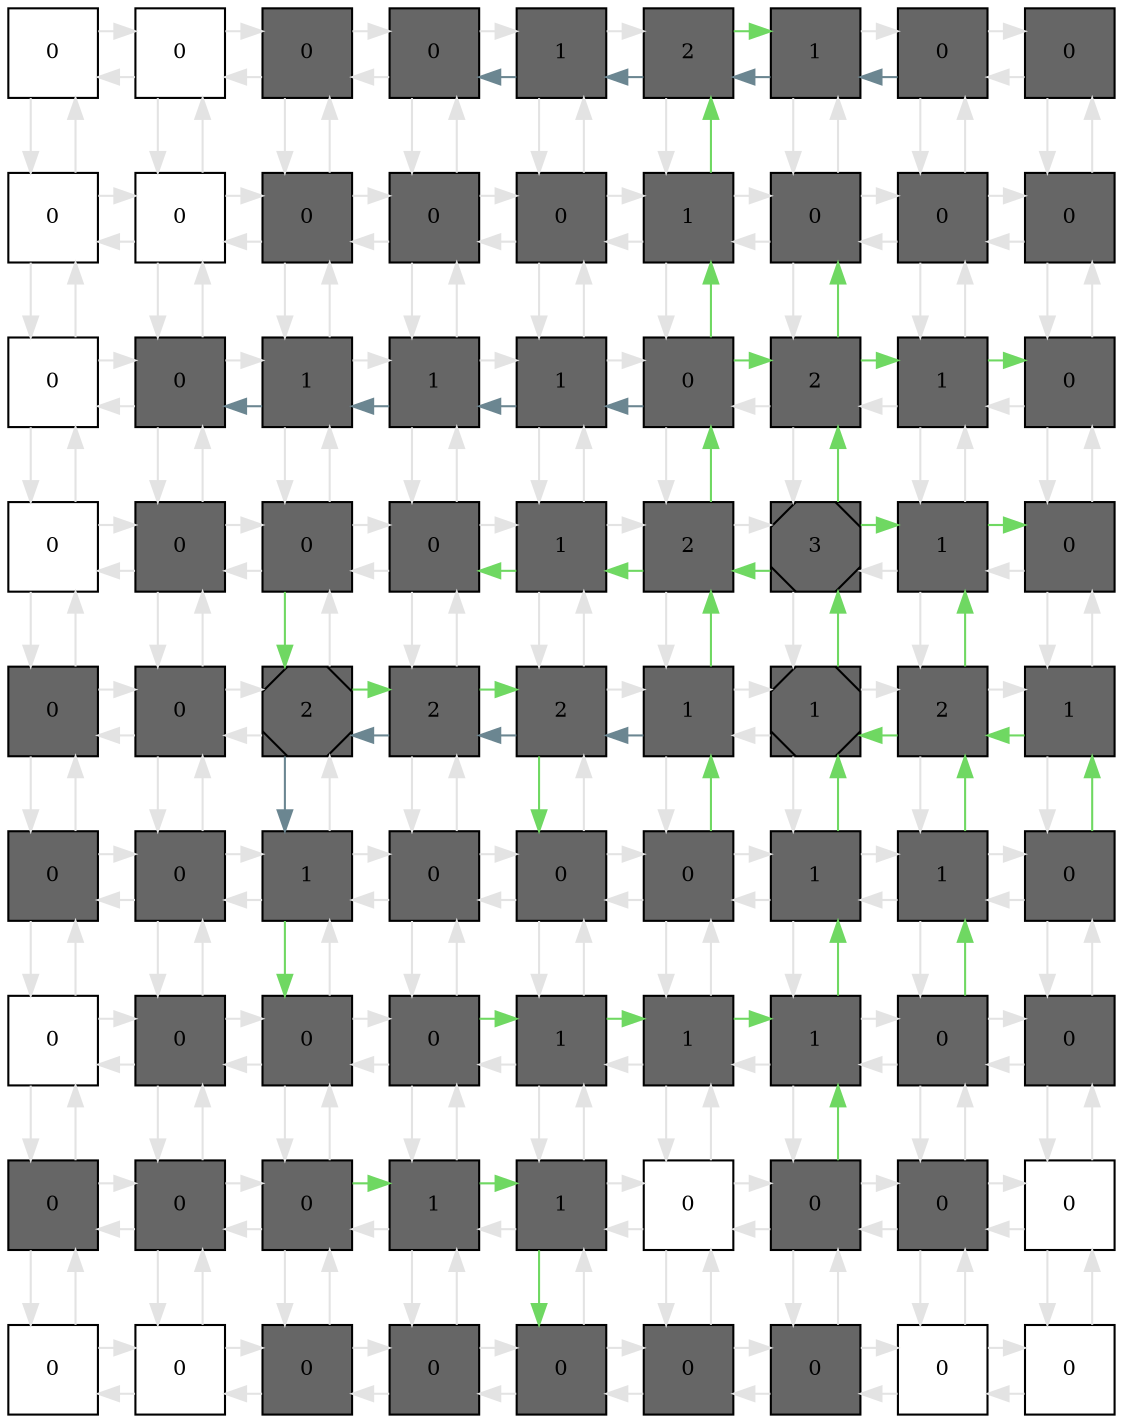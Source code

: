 digraph layout  {
rankdir=TB;
splines=ortho;
node [fixedsize=false, style=filled, width="0.6"];
edge [constraint=false];
0 [fillcolor="#FFFFFF", fontsize=10, label=0, shape=square, tooltip="name: None,\nin_degree: 2,\nout_degree: 2"];
1 [fillcolor="#FFFFFF", fontsize=10, label=0, shape=square, tooltip="name: None,\nin_degree: 3,\nout_degree: 3"];
2 [fillcolor="#666666", fontsize=10, label=0, shape=square, tooltip="name:  MMP1_10 ,\nin_degree: 3,\nout_degree: 3"];
3 [fillcolor="#666666", fontsize=10, label=0, shape=square, tooltip="name:  Plasmin ,\nin_degree: 3,\nout_degree: 3"];
4 [fillcolor="#666666", fontsize=10, label=1, shape=square, tooltip="name:  PAI-1 ,\nin_degree: 3,\nout_degree: 3"];
5 [fillcolor="#666666", fontsize=10, label=2, shape=square, tooltip="name:  cMYC ,\nin_degree: 3,\nout_degree: 3"];
6 [fillcolor="#666666", fontsize=10, label=1, shape=square, tooltip="name:  EGR1 ,\nin_degree: 3,\nout_degree: 3"];
7 [fillcolor="#666666", fontsize=10, label=0, shape=square, tooltip="name:  uPA ,\nin_degree: 3,\nout_degree: 3"];
8 [fillcolor="#666666", fontsize=10, label=0, shape=square, tooltip="name:  uPAR ,\nin_degree: 2,\nout_degree: 2"];
9 [fillcolor="#FFFFFF", fontsize=10, label=0, shape=square, tooltip="name: None,\nin_degree: 3,\nout_degree: 3"];
10 [fillcolor="#FFFFFF", fontsize=10, label=0, shape=square, tooltip="name: None,\nin_degree: 4,\nout_degree: 4"];
11 [fillcolor="#666666", fontsize=10, label=0, shape=square, tooltip="name:  ECM ,\nin_degree: 4,\nout_degree: 4"];
12 [fillcolor="#666666", fontsize=10, label=0, shape=square, tooltip="name:  CDKN1A ,\nin_degree: 4,\nout_degree: 4"];
13 [fillcolor="#666666", fontsize=10, label=0, shape=square, tooltip="name:  STAT3 ,\nin_degree: 4,\nout_degree: 4"];
14 [fillcolor="#666666", fontsize=10, label=1, shape=square, tooltip="name:  CCL20 ,\nin_degree: 4,\nout_degree: 4"];
15 [fillcolor="#666666", fontsize=10, label=0, shape=square, tooltip="name:  CTGF ,\nin_degree: 4,\nout_degree: 4"];
16 [fillcolor="#666666", fontsize=10, label=0, shape=square, tooltip="name:  CellMigration ,\nin_degree: 4,\nout_degree: 4"];
17 [fillcolor="#666666", fontsize=10, label=0, shape=square, tooltip="name:  AP1 ,\nin_degree: 3,\nout_degree: 3"];
18 [fillcolor="#FFFFFF", fontsize=10, label=0, shape=square, tooltip="name: None,\nin_degree: 3,\nout_degree: 3"];
19 [fillcolor="#666666", fontsize=10, label=0, shape=square, tooltip="name:  RSK ,\nin_degree: 4,\nout_degree: 4"];
20 [fillcolor="#666666", fontsize=10, label=1, shape=square, tooltip="name:  Proliferation ,\nin_degree: 4,\nout_degree: 4"];
21 [fillcolor="#666666", fontsize=10, label=1, shape=square, tooltip="name:  CDK2 ,\nin_degree: 4,\nout_degree: 4"];
22 [fillcolor="#666666", fontsize=10, label=1, shape=square, tooltip="name:  ETS ,\nin_degree: 4,\nout_degree: 4"];
23 [fillcolor="#666666", fontsize=10, label=0, shape=square, tooltip="name:  Erk ,\nin_degree: 4,\nout_degree: 4"];
24 [fillcolor="#666666", fontsize=10, label=2, shape=square, tooltip="name:  IL8 ,\nin_degree: 4,\nout_degree: 4"];
25 [fillcolor="#666666", fontsize=10, label=1, shape=square, tooltip="name:  PTGS2 ,\nin_degree: 4,\nout_degree: 4"];
26 [fillcolor="#666666", fontsize=10, label=0, shape=square, tooltip="name:  cFOS ,\nin_degree: 3,\nout_degree: 3"];
27 [fillcolor="#FFFFFF", fontsize=10, label=0, shape=square, tooltip="name: None,\nin_degree: 3,\nout_degree: 3"];
28 [fillcolor="#666666", fontsize=10, label=0, shape=square, tooltip="name:  CREB ,\nin_degree: 4,\nout_degree: 4"];
29 [fillcolor="#666666", fontsize=10, label=0, shape=square, tooltip="name:  Integrins ,\nin_degree: 4,\nout_degree: 4"];
30 [fillcolor="#666666", fontsize=10, label=0, shape=square, tooltip="name:  CyclinD ,\nin_degree: 4,\nout_degree: 4"];
31 [fillcolor="#666666", fontsize=10, label=1, shape=square, tooltip="name:  CDKN2A ,\nin_degree: 4,\nout_degree: 4"];
32 [fillcolor="#666666", fontsize=10, label=2, shape=square, tooltip="name:  Elk1 ,\nin_degree: 4,\nout_degree: 4"];
33 [fillcolor="#666666", fontsize=10, label=3, shape=Msquare, tooltip="name:  ATF2 ,\nin_degree: 4,\nout_degree: 4"];
34 [fillcolor="#666666", fontsize=10, label=1, shape=square, tooltip="name:  JNK ,\nin_degree: 4,\nout_degree: 4"];
35 [fillcolor="#666666", fontsize=10, label=0, shape=square, tooltip="name:  cJUN ,\nin_degree: 3,\nout_degree: 3"];
36 [fillcolor="#666666", fontsize=10, label=0, shape=square, tooltip="name:  Ca ,\nin_degree: 3,\nout_degree: 3"];
37 [fillcolor="#666666", fontsize=10, label=0, shape=square, tooltip="name:  DAG ,\nin_degree: 4,\nout_degree: 4"];
38 [fillcolor="#666666", fontsize=10, label=2, shape=Msquare, tooltip="name:  PKC ,\nin_degree: 4,\nout_degree: 4"];
39 [fillcolor="#666666", fontsize=10, label=2, shape=square, tooltip="name:  AKAP12 ,\nin_degree: 4,\nout_degree: 4"];
40 [fillcolor="#666666", fontsize=10, label=2, shape=square, tooltip="name:  DUSP1 ,\nin_degree: 4,\nout_degree: 4"];
41 [fillcolor="#666666", fontsize=10, label=1, shape=square, tooltip="name:  HBEGF ,\nin_degree: 4,\nout_degree: 4"];
42 [fillcolor="#666666", fontsize=10, label=1, shape=Msquare, tooltip="name:  p38 ,\nin_degree: 4,\nout_degree: 4"];
43 [fillcolor="#666666", fontsize=10, label=2, shape=square, tooltip="name:  Mekk7 ,\nin_degree: 4,\nout_degree: 4"];
44 [fillcolor="#666666", fontsize=10, label=1, shape=square, tooltip="name:  Mkk6 ,\nin_degree: 3,\nout_degree: 3"];
45 [fillcolor="#666666", fontsize=10, label=0, shape=square, tooltip="name:  IP3 ,\nin_degree: 3,\nout_degree: 3"];
46 [fillcolor="#666666", fontsize=10, label=0, shape=square, tooltip="name:  PLC_g ,\nin_degree: 4,\nout_degree: 4"];
47 [fillcolor="#666666", fontsize=10, label=1, shape=square, tooltip="name:  EGFR ,\nin_degree: 4,\nout_degree: 4"];
48 [fillcolor="#666666", fontsize=10, label=0, shape=square, tooltip="name:  EGF ,\nin_degree: 4,\nout_degree: 4"];
49 [fillcolor="#666666", fontsize=10, label=0, shape=square, tooltip="name:  Raf ,\nin_degree: 4,\nout_degree: 4"];
50 [fillcolor="#666666", fontsize=10, label=0, shape=square, tooltip="name:  Mek ,\nin_degree: 4,\nout_degree: 4"];
51 [fillcolor="#666666", fontsize=10, label=1, shape=square, tooltip="name:  PAK2 ,\nin_degree: 4,\nout_degree: 4"];
52 [fillcolor="#666666", fontsize=10, label=1, shape=square, tooltip="name:  Mekk1 ,\nin_degree: 4,\nout_degree: 4"];
53 [fillcolor="#666666", fontsize=10, label=0, shape=square, tooltip="name:  Mkk3 ,\nin_degree: 3,\nout_degree: 3"];
54 [fillcolor="#FFFFFF", fontsize=10, label=0, shape=square, tooltip="name: None,\nin_degree: 3,\nout_degree: 3"];
55 [fillcolor="#666666", fontsize=10, label=0, shape=square, tooltip="name:  PI3K ,\nin_degree: 4,\nout_degree: 4"];
56 [fillcolor="#666666", fontsize=10, label=0, shape=square, tooltip="name:  Fak ,\nin_degree: 4,\nout_degree: 4"];
57 [fillcolor="#666666", fontsize=10, label=0, shape=square, tooltip="name:  Akt ,\nin_degree: 4,\nout_degree: 4"];
58 [fillcolor="#666666", fontsize=10, label=1, shape=square, tooltip="name:  Ras ,\nin_degree: 4,\nout_degree: 4"];
59 [fillcolor="#666666", fontsize=10, label=1, shape=square, tooltip="name:  PAK3 ,\nin_degree: 4,\nout_degree: 4"];
60 [fillcolor="#666666", fontsize=10, label=1, shape=square, tooltip="name:  Cdc42_Rac1 ,\nin_degree: 4,\nout_degree: 4"];
61 [fillcolor="#666666", fontsize=10, label=0, shape=square, tooltip="name:  Mkk4 ,\nin_degree: 4,\nout_degree: 4"];
62 [fillcolor="#666666", fontsize=10, label=0, shape=square, tooltip="name:  MLK3 ,\nin_degree: 3,\nout_degree: 3"];
63 [fillcolor="#666666", fontsize=10, label=0, shape=square, tooltip="name:  HGF ,\nin_degree: 3,\nout_degree: 3"];
64 [fillcolor="#666666", fontsize=10, label=0, shape=square, tooltip="name:  MET ,\nin_degree: 4,\nout_degree: 4"];
65 [fillcolor="#666666", fontsize=10, label=0, shape=square, tooltip="name:  Shc ,\nin_degree: 4,\nout_degree: 4"];
66 [fillcolor="#666666", fontsize=10, label=1, shape=square, tooltip="name:  PTEN ,\nin_degree: 4,\nout_degree: 4"];
67 [fillcolor="#666666", fontsize=10, label=1, shape=square, tooltip="name:  SOS ,\nin_degree: 4,\nout_degree: 4"];
68 [fillcolor="#FFFFFF", fontsize=10, label=0, shape=square, tooltip="name: None,\nin_degree: 4,\nout_degree: 4"];
69 [fillcolor="#666666", fontsize=10, label=0, shape=square, tooltip="name:  PAK1 ,\nin_degree: 4,\nout_degree: 4"];
70 [fillcolor="#666666", fontsize=10, label=0, shape=square, tooltip="name:  Mekk4 ,\nin_degree: 4,\nout_degree: 4"];
71 [fillcolor="#FFFFFF", fontsize=10, label=0, shape=square, tooltip="name: None,\nin_degree: 3,\nout_degree: 3"];
72 [fillcolor="#FFFFFF", fontsize=10, label=0, shape=square, tooltip="name: None,\nin_degree: 2,\nout_degree: 2"];
73 [fillcolor="#FFFFFF", fontsize=10, label=0, shape=square, tooltip="name: None,\nin_degree: 3,\nout_degree: 3"];
74 [fillcolor="#666666", fontsize=10, label=0, shape=square, tooltip="name:  Rap1 ,\nin_degree: 3,\nout_degree: 3"];
75 [fillcolor="#666666", fontsize=10, label=0, shape=square, tooltip="name:  C3G ,\nin_degree: 3,\nout_degree: 3"];
76 [fillcolor="#666666", fontsize=10, label=0, shape=square, tooltip="name:  Grb2 ,\nin_degree: 3,\nout_degree: 3"];
77 [fillcolor="#666666", fontsize=10, label=0, shape=square, tooltip="name:  CRKL ,\nin_degree: 3,\nout_degree: 3"];
78 [fillcolor="#666666", fontsize=10, label=0, shape=square, tooltip="name:  DOCK180 ,\nin_degree: 3,\nout_degree: 3"];
79 [fillcolor="#FFFFFF", fontsize=10, label=0, shape=square, tooltip="name: None,\nin_degree: 3,\nout_degree: 3"];
80 [fillcolor="#FFFFFF", fontsize=10, label=0, shape=square, tooltip="name: None,\nin_degree: 2,\nout_degree: 2"];
0 -> 1  [color=grey89, style="penwidth(0.1)", tooltip=" ", weight=1];
0 -> 9  [color=grey89, style="penwidth(0.1)", tooltip=" ", weight=1];
1 -> 0  [color=grey89, style="penwidth(0.1)", tooltip=" ", weight=1];
1 -> 2  [color=grey89, style="penwidth(0.1)", tooltip=" ", weight=1];
1 -> 10  [color=grey89, style="penwidth(0.1)", tooltip=" ", weight=1];
2 -> 1  [color=grey89, style="penwidth(0.1)", tooltip=" ", weight=1];
2 -> 3  [color=grey89, style="penwidth(0.1)", tooltip=" ", weight=1];
2 -> 11  [color=grey89, style="penwidth(0.1)", tooltip=" ", weight=1];
3 -> 2  [color=grey89, style="penwidth(0.1)", tooltip=" ", weight=1];
3 -> 4  [color=grey89, style="penwidth(0.1)", tooltip=" ", weight=1];
3 -> 12  [color=grey89, style="penwidth(0.1)", tooltip=" ", weight=1];
4 -> 3  [color="#6B8691", style="penwidth(0.1)", tooltip="7( uPA ) to 3( Plasmin )", weight=1];
4 -> 5  [color=grey89, style="penwidth(0.1)", tooltip=" ", weight=1];
4 -> 13  [color=grey89, style="penwidth(0.1)", tooltip=" ", weight=1];
5 -> 4  [color="#6B8691", style="penwidth(0.1)", tooltip="7( uPA ) to 3( Plasmin )", weight=1];
5 -> 6  [color="#6FD862", style="penwidth(0.1)", tooltip="23( Erk ) to 6( EGR1 )", weight=1];
5 -> 14  [color=grey89, style="penwidth(0.1)", tooltip=" ", weight=1];
6 -> 5  [color="#6B8691", style="penwidth(0.1)", tooltip="7( uPA ) to 3( Plasmin )", weight=1];
6 -> 7  [color=grey89, style="penwidth(0.1)", tooltip=" ", weight=1];
6 -> 15  [color=grey89, style="penwidth(0.1)", tooltip=" ", weight=1];
7 -> 6  [color="#6B8691", style="penwidth(0.1)", tooltip="7( uPA ) to 3( Plasmin )", weight=1];
7 -> 8  [color=grey89, style="penwidth(0.1)", tooltip=" ", weight=1];
7 -> 16  [color=grey89, style="penwidth(0.1)", tooltip=" ", weight=1];
8 -> 7  [color=grey89, style="penwidth(0.1)", tooltip=" ", weight=1];
8 -> 17  [color=grey89, style="penwidth(0.1)", tooltip=" ", weight=1];
9 -> 0  [color=grey89, style="penwidth(0.1)", tooltip=" ", weight=1];
9 -> 10  [color=grey89, style="penwidth(0.1)", tooltip=" ", weight=1];
9 -> 18  [color=grey89, style="penwidth(0.1)", tooltip=" ", weight=1];
10 -> 1  [color=grey89, style="penwidth(0.1)", tooltip=" ", weight=1];
10 -> 9  [color=grey89, style="penwidth(0.1)", tooltip=" ", weight=1];
10 -> 11  [color=grey89, style="penwidth(0.1)", tooltip=" ", weight=1];
10 -> 19  [color=grey89, style="penwidth(0.1)", tooltip=" ", weight=1];
11 -> 2  [color=grey89, style="penwidth(0.1)", tooltip=" ", weight=1];
11 -> 10  [color=grey89, style="penwidth(0.1)", tooltip=" ", weight=1];
11 -> 12  [color=grey89, style="penwidth(0.1)", tooltip=" ", weight=1];
11 -> 20  [color=grey89, style="penwidth(0.1)", tooltip=" ", weight=1];
12 -> 3  [color=grey89, style="penwidth(0.1)", tooltip=" ", weight=1];
12 -> 11  [color=grey89, style="penwidth(0.1)", tooltip=" ", weight=1];
12 -> 13  [color=grey89, style="penwidth(0.1)", tooltip=" ", weight=1];
12 -> 21  [color=grey89, style="penwidth(0.1)", tooltip=" ", weight=1];
13 -> 4  [color=grey89, style="penwidth(0.1)", tooltip=" ", weight=1];
13 -> 12  [color=grey89, style="penwidth(0.1)", tooltip=" ", weight=1];
13 -> 14  [color=grey89, style="penwidth(0.1)", tooltip=" ", weight=1];
13 -> 22  [color=grey89, style="penwidth(0.1)", tooltip=" ", weight=1];
14 -> 5  [color="#6FD862", style="penwidth(0.1)", tooltip="23( Erk ) to 6( EGR1 )", weight=1];
14 -> 13  [color=grey89, style="penwidth(0.1)", tooltip=" ", weight=1];
14 -> 15  [color=grey89, style="penwidth(0.1)", tooltip=" ", weight=1];
14 -> 23  [color=grey89, style="penwidth(0.1)", tooltip=" ", weight=1];
15 -> 6  [color=grey89, style="penwidth(0.1)", tooltip=" ", weight=1];
15 -> 14  [color=grey89, style="penwidth(0.1)", tooltip=" ", weight=1];
15 -> 16  [color=grey89, style="penwidth(0.1)", tooltip=" ", weight=1];
15 -> 24  [color=grey89, style="penwidth(0.1)", tooltip=" ", weight=1];
16 -> 7  [color=grey89, style="penwidth(0.1)", tooltip=" ", weight=1];
16 -> 15  [color=grey89, style="penwidth(0.1)", tooltip=" ", weight=1];
16 -> 17  [color=grey89, style="penwidth(0.1)", tooltip=" ", weight=1];
16 -> 25  [color=grey89, style="penwidth(0.1)", tooltip=" ", weight=1];
17 -> 8  [color=grey89, style="penwidth(0.1)", tooltip=" ", weight=1];
17 -> 16  [color=grey89, style="penwidth(0.1)", tooltip=" ", weight=1];
17 -> 26  [color=grey89, style="penwidth(0.1)", tooltip=" ", weight=1];
18 -> 9  [color=grey89, style="penwidth(0.1)", tooltip=" ", weight=1];
18 -> 19  [color=grey89, style="penwidth(0.1)", tooltip=" ", weight=1];
18 -> 27  [color=grey89, style="penwidth(0.1)", tooltip=" ", weight=1];
19 -> 10  [color=grey89, style="penwidth(0.1)", tooltip=" ", weight=1];
19 -> 18  [color=grey89, style="penwidth(0.1)", tooltip=" ", weight=1];
19 -> 20  [color=grey89, style="penwidth(0.1)", tooltip=" ", weight=1];
19 -> 28  [color=grey89, style="penwidth(0.1)", tooltip=" ", weight=1];
20 -> 11  [color=grey89, style="penwidth(0.1)", tooltip=" ", weight=1];
20 -> 19  [color="#6B8691", style="penwidth(0.1)", tooltip="23( Erk ) to 19( RSK )", weight=1];
20 -> 21  [color=grey89, style="penwidth(0.1)", tooltip=" ", weight=1];
20 -> 29  [color=grey89, style="penwidth(0.1)", tooltip=" ", weight=1];
21 -> 12  [color=grey89, style="penwidth(0.1)", tooltip=" ", weight=1];
21 -> 20  [color="#6B8691", style="penwidth(0.1)", tooltip="23( Erk ) to 19( RSK )", weight=1];
21 -> 22  [color=grey89, style="penwidth(0.1)", tooltip=" ", weight=1];
21 -> 30  [color=grey89, style="penwidth(0.1)", tooltip=" ", weight=1];
22 -> 13  [color=grey89, style="penwidth(0.1)", tooltip=" ", weight=1];
22 -> 21  [color="#6B8691", style="penwidth(0.1)", tooltip="23( Erk ) to 19( RSK )", weight=1];
22 -> 23  [color=grey89, style="penwidth(0.1)", tooltip=" ", weight=1];
22 -> 31  [color=grey89, style="penwidth(0.1)", tooltip=" ", weight=1];
23 -> 14  [color="#6FD862", style="penwidth(0.1)", tooltip="23( Erk ) to 6( EGR1 )", weight=1];
23 -> 22  [color="#6B8691", style="penwidth(0.1)", tooltip="23( Erk ) to 19( RSK )", weight=1];
23 -> 24  [color="#6FD862", style="penwidth(0.1)", tooltip="23( Erk ) to 26( cFOS )", weight=1];
23 -> 32  [color=grey89, style="penwidth(0.1)", tooltip=" ", weight=1];
24 -> 15  [color="#6FD862", style="penwidth(0.1)", tooltip="42( p38 ) to 15( CTGF )", weight=1];
24 -> 23  [color=grey89, style="penwidth(0.1)", tooltip=" ", weight=1];
24 -> 25  [color="#6FD862", style="penwidth(0.1)", tooltip="23( Erk ) to 26( cFOS )", weight=1];
24 -> 33  [color=grey89, style="penwidth(0.1)", tooltip=" ", weight=1];
25 -> 16  [color=grey89, style="penwidth(0.1)", tooltip=" ", weight=1];
25 -> 24  [color=grey89, style="penwidth(0.1)", tooltip=" ", weight=1];
25 -> 26  [color="#6FD862", style="penwidth(0.1)", tooltip="23( Erk ) to 26( cFOS )", weight=1];
25 -> 34  [color=grey89, style="penwidth(0.1)", tooltip=" ", weight=1];
26 -> 17  [color=grey89, style="penwidth(0.1)", tooltip=" ", weight=1];
26 -> 25  [color=grey89, style="penwidth(0.1)", tooltip=" ", weight=1];
26 -> 35  [color=grey89, style="penwidth(0.1)", tooltip=" ", weight=1];
27 -> 18  [color=grey89, style="penwidth(0.1)", tooltip=" ", weight=1];
27 -> 28  [color=grey89, style="penwidth(0.1)", tooltip=" ", weight=1];
27 -> 36  [color=grey89, style="penwidth(0.1)", tooltip=" ", weight=1];
28 -> 19  [color=grey89, style="penwidth(0.1)", tooltip=" ", weight=1];
28 -> 27  [color=grey89, style="penwidth(0.1)", tooltip=" ", weight=1];
28 -> 29  [color=grey89, style="penwidth(0.1)", tooltip=" ", weight=1];
28 -> 37  [color=grey89, style="penwidth(0.1)", tooltip=" ", weight=1];
29 -> 20  [color=grey89, style="penwidth(0.1)", tooltip=" ", weight=1];
29 -> 28  [color=grey89, style="penwidth(0.1)", tooltip=" ", weight=1];
29 -> 30  [color=grey89, style="penwidth(0.1)", tooltip=" ", weight=1];
29 -> 38  [color="#6FD862", style="penwidth(0.1)", tooltip="29( Integrins ) to 56( Fak )", weight=1];
30 -> 21  [color=grey89, style="penwidth(0.1)", tooltip=" ", weight=1];
30 -> 29  [color=grey89, style="penwidth(0.1)", tooltip=" ", weight=1];
30 -> 31  [color=grey89, style="penwidth(0.1)", tooltip=" ", weight=1];
30 -> 39  [color=grey89, style="penwidth(0.1)", tooltip=" ", weight=1];
31 -> 22  [color=grey89, style="penwidth(0.1)", tooltip=" ", weight=1];
31 -> 30  [color="#6FD862", style="penwidth(0.1)", tooltip="33( ATF2 ) to 30( CyclinD )", weight=1];
31 -> 32  [color=grey89, style="penwidth(0.1)", tooltip=" ", weight=1];
31 -> 40  [color=grey89, style="penwidth(0.1)", tooltip=" ", weight=1];
32 -> 23  [color="#6FD862", style="penwidth(0.1)", tooltip="50( Mek ) to 23( Erk )", weight=1];
32 -> 31  [color="#6FD862", style="penwidth(0.1)", tooltip="33( ATF2 ) to 30( CyclinD )", weight=1];
32 -> 33  [color=grey89, style="penwidth(0.1)", tooltip=" ", weight=1];
32 -> 41  [color=grey89, style="penwidth(0.1)", tooltip=" ", weight=1];
33 -> 24  [color="#6FD862", style="penwidth(0.1)", tooltip="42( p38 ) to 15( CTGF )", weight=1];
33 -> 32  [color="#6FD862", style="penwidth(0.1)", tooltip="33( ATF2 ) to 30( CyclinD )", weight=1];
33 -> 34  [color="#6FD862", style="penwidth(0.1)", tooltip="42( p38 ) to 35( cJUN )", weight=1];
33 -> 42  [color=grey89, style="penwidth(0.1)", tooltip=" ", weight=1];
34 -> 25  [color=grey89, style="penwidth(0.1)", tooltip=" ", weight=1];
34 -> 33  [color=grey89, style="penwidth(0.1)", tooltip=" ", weight=1];
34 -> 35  [color="#6FD862", style="penwidth(0.1)", tooltip="42( p38 ) to 35( cJUN )", weight=1];
34 -> 43  [color=grey89, style="penwidth(0.1)", tooltip=" ", weight=1];
35 -> 26  [color=grey89, style="penwidth(0.1)", tooltip=" ", weight=1];
35 -> 34  [color=grey89, style="penwidth(0.1)", tooltip=" ", weight=1];
35 -> 44  [color=grey89, style="penwidth(0.1)", tooltip=" ", weight=1];
36 -> 27  [color=grey89, style="penwidth(0.1)", tooltip=" ", weight=1];
36 -> 37  [color=grey89, style="penwidth(0.1)", tooltip=" ", weight=1];
36 -> 45  [color=grey89, style="penwidth(0.1)", tooltip=" ", weight=1];
37 -> 28  [color=grey89, style="penwidth(0.1)", tooltip=" ", weight=1];
37 -> 36  [color=grey89, style="penwidth(0.1)", tooltip=" ", weight=1];
37 -> 38  [color=grey89, style="penwidth(0.1)", tooltip=" ", weight=1];
37 -> 46  [color=grey89, style="penwidth(0.1)", tooltip=" ", weight=1];
38 -> 29  [color=grey89, style="penwidth(0.1)", tooltip=" ", weight=1];
38 -> 37  [color=grey89, style="penwidth(0.1)", tooltip=" ", weight=1];
38 -> 39  [color="#6FD862", style="penwidth(0.1)", tooltip="38( PKC ) to 49( Raf )", weight=1];
38 -> 47  [color="#6B8691", style="penwidth(0.1)", tooltip="41( HBEGF ) to 47( EGFR )", weight=1];
39 -> 30  [color=grey89, style="penwidth(0.1)", tooltip=" ", weight=1];
39 -> 38  [color="#6B8691", style="penwidth(0.1)", tooltip="41( HBEGF ) to 47( EGFR )", weight=1];
39 -> 40  [color="#6FD862", style="penwidth(0.1)", tooltip="38( PKC ) to 49( Raf )", weight=1];
39 -> 48  [color=grey89, style="penwidth(0.1)", tooltip=" ", weight=1];
40 -> 31  [color=grey89, style="penwidth(0.1)", tooltip=" ", weight=1];
40 -> 39  [color="#6B8691", style="penwidth(0.1)", tooltip="41( HBEGF ) to 47( EGFR )", weight=1];
40 -> 41  [color=grey89, style="penwidth(0.1)", tooltip=" ", weight=1];
40 -> 49  [color="#6FD862", style="penwidth(0.1)", tooltip="38( PKC ) to 49( Raf )", weight=1];
41 -> 32  [color="#6FD862", style="penwidth(0.1)", tooltip="50( Mek ) to 23( Erk )", weight=1];
41 -> 40  [color="#6B8691", style="penwidth(0.1)", tooltip="41( HBEGF ) to 47( EGFR )", weight=1];
41 -> 42  [color=grey89, style="penwidth(0.1)", tooltip=" ", weight=1];
41 -> 50  [color=grey89, style="penwidth(0.1)", tooltip=" ", weight=1];
42 -> 33  [color="#6FD862", style="penwidth(0.1)", tooltip="42( p38 ) to 35( cJUN )", weight=1];
42 -> 41  [color=grey89, style="penwidth(0.1)", tooltip=" ", weight=1];
42 -> 43  [color=grey89, style="penwidth(0.1)", tooltip=" ", weight=1];
42 -> 51  [color=grey89, style="penwidth(0.1)", tooltip=" ", weight=1];
43 -> 34  [color="#6FD862", style="penwidth(0.1)", tooltip="61( Mkk4 ) to 34( JNK )", weight=1];
43 -> 42  [color="#6FD862", style="penwidth(0.1)", tooltip="53( Mkk3 ) to 42( p38 )", weight=1];
43 -> 44  [color=grey89, style="penwidth(0.1)", tooltip=" ", weight=1];
43 -> 52  [color=grey89, style="penwidth(0.1)", tooltip=" ", weight=1];
44 -> 35  [color=grey89, style="penwidth(0.1)", tooltip=" ", weight=1];
44 -> 43  [color="#6FD862", style="penwidth(0.1)", tooltip="53( Mkk3 ) to 42( p38 )", weight=1];
44 -> 53  [color=grey89, style="penwidth(0.1)", tooltip=" ", weight=1];
45 -> 36  [color=grey89, style="penwidth(0.1)", tooltip=" ", weight=1];
45 -> 46  [color=grey89, style="penwidth(0.1)", tooltip=" ", weight=1];
45 -> 54  [color=grey89, style="penwidth(0.1)", tooltip=" ", weight=1];
46 -> 37  [color=grey89, style="penwidth(0.1)", tooltip=" ", weight=1];
46 -> 45  [color=grey89, style="penwidth(0.1)", tooltip=" ", weight=1];
46 -> 47  [color=grey89, style="penwidth(0.1)", tooltip=" ", weight=1];
46 -> 55  [color=grey89, style="penwidth(0.1)", tooltip=" ", weight=1];
47 -> 38  [color=grey89, style="penwidth(0.1)", tooltip=" ", weight=1];
47 -> 46  [color=grey89, style="penwidth(0.1)", tooltip=" ", weight=1];
47 -> 48  [color=grey89, style="penwidth(0.1)", tooltip=" ", weight=1];
47 -> 56  [color="#6FD862", style="penwidth(0.1)", tooltip="29( Integrins ) to 56( Fak )", weight=1];
48 -> 39  [color=grey89, style="penwidth(0.1)", tooltip=" ", weight=1];
48 -> 47  [color=grey89, style="penwidth(0.1)", tooltip=" ", weight=1];
48 -> 49  [color=grey89, style="penwidth(0.1)", tooltip=" ", weight=1];
48 -> 57  [color=grey89, style="penwidth(0.1)", tooltip=" ", weight=1];
49 -> 40  [color=grey89, style="penwidth(0.1)", tooltip=" ", weight=1];
49 -> 48  [color=grey89, style="penwidth(0.1)", tooltip=" ", weight=1];
49 -> 50  [color=grey89, style="penwidth(0.1)", tooltip=" ", weight=1];
49 -> 58  [color=grey89, style="penwidth(0.1)", tooltip=" ", weight=1];
50 -> 41  [color="#6FD862", style="penwidth(0.1)", tooltip="50( Mek ) to 23( Erk )", weight=1];
50 -> 49  [color=grey89, style="penwidth(0.1)", tooltip=" ", weight=1];
50 -> 51  [color=grey89, style="penwidth(0.1)", tooltip=" ", weight=1];
50 -> 59  [color=grey89, style="penwidth(0.1)", tooltip=" ", weight=1];
51 -> 42  [color="#6FD862", style="penwidth(0.1)", tooltip="69( PAK1 ) to 42( p38 )", weight=1];
51 -> 50  [color=grey89, style="penwidth(0.1)", tooltip=" ", weight=1];
51 -> 52  [color=grey89, style="penwidth(0.1)", tooltip=" ", weight=1];
51 -> 60  [color=grey89, style="penwidth(0.1)", tooltip=" ", weight=1];
52 -> 43  [color="#6FD862", style="penwidth(0.1)", tooltip="61( Mkk4 ) to 34( JNK )", weight=1];
52 -> 51  [color=grey89, style="penwidth(0.1)", tooltip=" ", weight=1];
52 -> 53  [color=grey89, style="penwidth(0.1)", tooltip=" ", weight=1];
52 -> 61  [color=grey89, style="penwidth(0.1)", tooltip=" ", weight=1];
53 -> 44  [color="#6FD862", style="penwidth(0.1)", tooltip="53( Mkk3 ) to 42( p38 )", weight=1];
53 -> 52  [color=grey89, style="penwidth(0.1)", tooltip=" ", weight=1];
53 -> 62  [color=grey89, style="penwidth(0.1)", tooltip=" ", weight=1];
54 -> 45  [color=grey89, style="penwidth(0.1)", tooltip=" ", weight=1];
54 -> 55  [color=grey89, style="penwidth(0.1)", tooltip=" ", weight=1];
54 -> 63  [color=grey89, style="penwidth(0.1)", tooltip=" ", weight=1];
55 -> 46  [color=grey89, style="penwidth(0.1)", tooltip=" ", weight=1];
55 -> 54  [color=grey89, style="penwidth(0.1)", tooltip=" ", weight=1];
55 -> 56  [color=grey89, style="penwidth(0.1)", tooltip=" ", weight=1];
55 -> 64  [color=grey89, style="penwidth(0.1)", tooltip=" ", weight=1];
56 -> 47  [color=grey89, style="penwidth(0.1)", tooltip=" ", weight=1];
56 -> 55  [color=grey89, style="penwidth(0.1)", tooltip=" ", weight=1];
56 -> 57  [color=grey89, style="penwidth(0.1)", tooltip=" ", weight=1];
56 -> 65  [color=grey89, style="penwidth(0.1)", tooltip=" ", weight=1];
57 -> 48  [color=grey89, style="penwidth(0.1)", tooltip=" ", weight=1];
57 -> 56  [color=grey89, style="penwidth(0.1)", tooltip=" ", weight=1];
57 -> 58  [color="#6FD862", style="penwidth(0.1)", tooltip="57( Akt ) to 60( Cdc42_Rac1 )", weight=1];
57 -> 66  [color=grey89, style="penwidth(0.1)", tooltip=" ", weight=1];
58 -> 49  [color=grey89, style="penwidth(0.1)", tooltip=" ", weight=1];
58 -> 57  [color=grey89, style="penwidth(0.1)", tooltip=" ", weight=1];
58 -> 59  [color="#6FD862", style="penwidth(0.1)", tooltip="57( Akt ) to 60( Cdc42_Rac1 )", weight=1];
58 -> 67  [color=grey89, style="penwidth(0.1)", tooltip=" ", weight=1];
59 -> 50  [color=grey89, style="penwidth(0.1)", tooltip=" ", weight=1];
59 -> 58  [color=grey89, style="penwidth(0.1)", tooltip=" ", weight=1];
59 -> 60  [color="#6FD862", style="penwidth(0.1)", tooltip="57( Akt ) to 60( Cdc42_Rac1 )", weight=1];
59 -> 68  [color=grey89, style="penwidth(0.1)", tooltip=" ", weight=1];
60 -> 51  [color="#6FD862", style="penwidth(0.1)", tooltip="69( PAK1 ) to 42( p38 )", weight=1];
60 -> 59  [color=grey89, style="penwidth(0.1)", tooltip=" ", weight=1];
60 -> 61  [color=grey89, style="penwidth(0.1)", tooltip=" ", weight=1];
60 -> 69  [color=grey89, style="penwidth(0.1)", tooltip=" ", weight=1];
61 -> 52  [color="#6FD862", style="penwidth(0.1)", tooltip="61( Mkk4 ) to 34( JNK )", weight=1];
61 -> 60  [color=grey89, style="penwidth(0.1)", tooltip=" ", weight=1];
61 -> 62  [color=grey89, style="penwidth(0.1)", tooltip=" ", weight=1];
61 -> 70  [color=grey89, style="penwidth(0.1)", tooltip=" ", weight=1];
62 -> 53  [color=grey89, style="penwidth(0.1)", tooltip=" ", weight=1];
62 -> 61  [color=grey89, style="penwidth(0.1)", tooltip=" ", weight=1];
62 -> 71  [color=grey89, style="penwidth(0.1)", tooltip=" ", weight=1];
63 -> 54  [color=grey89, style="penwidth(0.1)", tooltip=" ", weight=1];
63 -> 64  [color=grey89, style="penwidth(0.1)", tooltip=" ", weight=1];
63 -> 72  [color=grey89, style="penwidth(0.1)", tooltip=" ", weight=1];
64 -> 55  [color=grey89, style="penwidth(0.1)", tooltip=" ", weight=1];
64 -> 63  [color=grey89, style="penwidth(0.1)", tooltip=" ", weight=1];
64 -> 65  [color=grey89, style="penwidth(0.1)", tooltip=" ", weight=1];
64 -> 73  [color=grey89, style="penwidth(0.1)", tooltip=" ", weight=1];
65 -> 56  [color=grey89, style="penwidth(0.1)", tooltip=" ", weight=1];
65 -> 64  [color=grey89, style="penwidth(0.1)", tooltip=" ", weight=1];
65 -> 66  [color="#6FD862", style="penwidth(0.1)", tooltip="65( Shc ) to 76( Grb2 )", weight=1];
65 -> 74  [color=grey89, style="penwidth(0.1)", tooltip=" ", weight=1];
66 -> 57  [color=grey89, style="penwidth(0.1)", tooltip=" ", weight=1];
66 -> 65  [color=grey89, style="penwidth(0.1)", tooltip=" ", weight=1];
66 -> 67  [color="#6FD862", style="penwidth(0.1)", tooltip="65( Shc ) to 76( Grb2 )", weight=1];
66 -> 75  [color=grey89, style="penwidth(0.1)", tooltip=" ", weight=1];
67 -> 58  [color=grey89, style="penwidth(0.1)", tooltip=" ", weight=1];
67 -> 66  [color=grey89, style="penwidth(0.1)", tooltip=" ", weight=1];
67 -> 68  [color=grey89, style="penwidth(0.1)", tooltip=" ", weight=1];
67 -> 76  [color="#6FD862", style="penwidth(0.1)", tooltip="65( Shc ) to 76( Grb2 )", weight=1];
68 -> 59  [color=grey89, style="penwidth(0.1)", tooltip=" ", weight=1];
68 -> 67  [color=grey89, style="penwidth(0.1)", tooltip=" ", weight=1];
68 -> 69  [color=grey89, style="penwidth(0.1)", tooltip=" ", weight=1];
68 -> 77  [color=grey89, style="penwidth(0.1)", tooltip=" ", weight=1];
69 -> 60  [color="#6FD862", style="penwidth(0.1)", tooltip="69( PAK1 ) to 42( p38 )", weight=1];
69 -> 68  [color=grey89, style="penwidth(0.1)", tooltip=" ", weight=1];
69 -> 70  [color=grey89, style="penwidth(0.1)", tooltip=" ", weight=1];
69 -> 78  [color=grey89, style="penwidth(0.1)", tooltip=" ", weight=1];
70 -> 61  [color=grey89, style="penwidth(0.1)", tooltip=" ", weight=1];
70 -> 69  [color=grey89, style="penwidth(0.1)", tooltip=" ", weight=1];
70 -> 71  [color=grey89, style="penwidth(0.1)", tooltip=" ", weight=1];
70 -> 79  [color=grey89, style="penwidth(0.1)", tooltip=" ", weight=1];
71 -> 62  [color=grey89, style="penwidth(0.1)", tooltip=" ", weight=1];
71 -> 70  [color=grey89, style="penwidth(0.1)", tooltip=" ", weight=1];
71 -> 80  [color=grey89, style="penwidth(0.1)", tooltip=" ", weight=1];
72 -> 63  [color=grey89, style="penwidth(0.1)", tooltip=" ", weight=1];
72 -> 73  [color=grey89, style="penwidth(0.1)", tooltip=" ", weight=1];
73 -> 64  [color=grey89, style="penwidth(0.1)", tooltip=" ", weight=1];
73 -> 72  [color=grey89, style="penwidth(0.1)", tooltip=" ", weight=1];
73 -> 74  [color=grey89, style="penwidth(0.1)", tooltip=" ", weight=1];
74 -> 65  [color=grey89, style="penwidth(0.1)", tooltip=" ", weight=1];
74 -> 73  [color=grey89, style="penwidth(0.1)", tooltip=" ", weight=1];
74 -> 75  [color=grey89, style="penwidth(0.1)", tooltip=" ", weight=1];
75 -> 66  [color=grey89, style="penwidth(0.1)", tooltip=" ", weight=1];
75 -> 74  [color=grey89, style="penwidth(0.1)", tooltip=" ", weight=1];
75 -> 76  [color=grey89, style="penwidth(0.1)", tooltip=" ", weight=1];
76 -> 67  [color=grey89, style="penwidth(0.1)", tooltip=" ", weight=1];
76 -> 75  [color=grey89, style="penwidth(0.1)", tooltip=" ", weight=1];
76 -> 77  [color=grey89, style="penwidth(0.1)", tooltip=" ", weight=1];
77 -> 68  [color=grey89, style="penwidth(0.1)", tooltip=" ", weight=1];
77 -> 76  [color=grey89, style="penwidth(0.1)", tooltip=" ", weight=1];
77 -> 78  [color=grey89, style="penwidth(0.1)", tooltip=" ", weight=1];
78 -> 69  [color=grey89, style="penwidth(0.1)", tooltip=" ", weight=1];
78 -> 77  [color=grey89, style="penwidth(0.1)", tooltip=" ", weight=1];
78 -> 79  [color=grey89, style="penwidth(0.1)", tooltip=" ", weight=1];
79 -> 70  [color=grey89, style="penwidth(0.1)", tooltip=" ", weight=1];
79 -> 78  [color=grey89, style="penwidth(0.1)", tooltip=" ", weight=1];
79 -> 80  [color=grey89, style="penwidth(0.1)", tooltip=" ", weight=1];
80 -> 71  [color=grey89, style="penwidth(0.1)", tooltip=" ", weight=1];
80 -> 79  [color=grey89, style="penwidth(0.1)", tooltip=" ", weight=1];
edge [constraint=true, style=invis];

0 -> 9 -> 18 -> 27 -> 36 -> 45 -> 54 -> 63 -> 72;
1 -> 10 -> 19 -> 28 -> 37 -> 46 -> 55 -> 64 -> 73;
2 -> 11 -> 20 -> 29 -> 38 -> 47 -> 56 -> 65 -> 74;
3 -> 12 -> 21 -> 30 -> 39 -> 48 -> 57 -> 66 -> 75;
4 -> 13 -> 22 -> 31 -> 40 -> 49 -> 58 -> 67 -> 76;
5 -> 14 -> 23 -> 32 -> 41 -> 50 -> 59 -> 68 -> 77;
6 -> 15 -> 24 -> 33 -> 42 -> 51 -> 60 -> 69 -> 78;
7 -> 16 -> 25 -> 34 -> 43 -> 52 -> 61 -> 70 -> 79;
8 -> 17 -> 26 -> 35 -> 44 -> 53 -> 62 -> 71 -> 80;
rank = same {0 -> 1 -> 2 -> 3 -> 4 -> 5 -> 6 -> 7 -> 8};
rank = same {9 -> 10 -> 11 -> 12 -> 13 -> 14 -> 15 -> 16 -> 17};
rank = same {18 -> 19 -> 20 -> 21 -> 22 -> 23 -> 24 -> 25 -> 26};
rank = same {27 -> 28 -> 29 -> 30 -> 31 -> 32 -> 33 -> 34 -> 35};
rank = same {36 -> 37 -> 38 -> 39 -> 40 -> 41 -> 42 -> 43 -> 44};
rank = same {45 -> 46 -> 47 -> 48 -> 49 -> 50 -> 51 -> 52 -> 53};
rank = same {54 -> 55 -> 56 -> 57 -> 58 -> 59 -> 60 -> 61 -> 62};
rank = same {63 -> 64 -> 65 -> 66 -> 67 -> 68 -> 69 -> 70 -> 71};
rank = same {72 -> 73 -> 74 -> 75 -> 76 -> 77 -> 78 -> 79 -> 80};
}